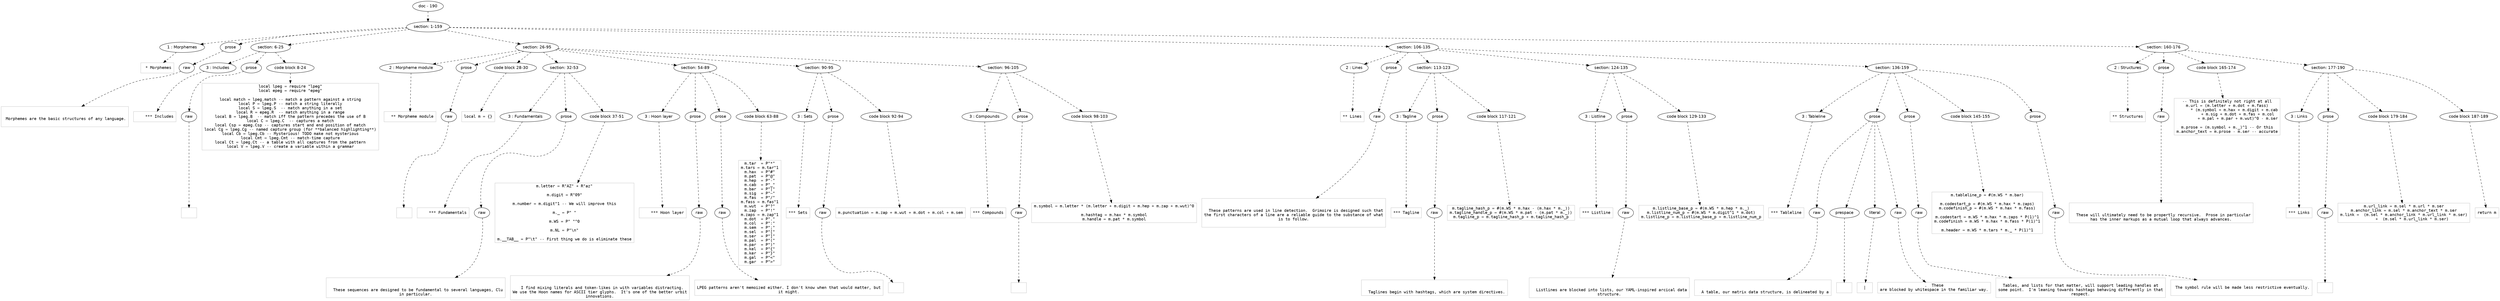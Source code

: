 digraph lpegNode {

node [fontname=Helvetica]
edge [style=dashed]

doc_0 [label="doc - 190"]


doc_0 -> { section_1}
{rank=same; section_1}

section_1 [label="section: 1-159"]


// END RANK doc_0

section_1 -> { header_2 prose_3 section_4 section_5 section_6 section_7}
{rank=same; header_2 prose_3 section_4 section_5 section_6 section_7}

header_2 [label="1 : Morphemes"]

prose_3 [label="prose"]

section_4 [label="section: 6-25"]

section_5 [label="section: 26-95"]

section_6 [label="section: 106-135"]

section_7 [label="section: 160-176"]


// END RANK section_1

header_2 -> leaf_8
leaf_8  [color=Gray,shape=rectangle,fontname=Inconsolata,label=" * Morphemes"]
// END RANK header_2

prose_3 -> { raw_9}
{rank=same; raw_9}

raw_9 [label="raw"]


// END RANK prose_3

raw_9 -> leaf_10
leaf_10  [color=Gray,shape=rectangle,fontname=Inconsolata,label="

 Morphemes are the basic structures of any language.

"]
// END RANK raw_9

section_4 -> { header_11 prose_12 codeblock_13}
{rank=same; header_11 prose_12 codeblock_13}

header_11 [label="3 : Includes"]

prose_12 [label="prose"]

codeblock_13 [label="code block 8-24"]


// END RANK section_4

header_11 -> leaf_14
leaf_14  [color=Gray,shape=rectangle,fontname=Inconsolata,label="    *** Includes"]
// END RANK header_11

prose_12 -> { raw_15}
{rank=same; raw_15}

raw_15 [label="raw"]


// END RANK prose_12

raw_15 -> leaf_16
leaf_16  [color=Gray,shape=rectangle,fontname=Inconsolata,label="
"]
// END RANK raw_15

codeblock_13 -> leaf_17
leaf_17  [color=Gray,shape=rectangle,fontname=Inconsolata,label="local lpeg = require \"lpeg\"
local epeg = require \"epeg\"

local match = lpeg.match -- match a pattern against a string
local P = lpeg.P -- match a string literally
local S = lpeg.S  -- match anything in a set
local R = epeg.R  -- match anything in a range
local B = lpeg.B  -- match iff the pattern precedes the use of B
local C = lpeg.C  -- captures a match
local Csp = epeg.Csp -- captures start and end position of match
local Cg = lpeg.Cg -- named capture group (for **balanced highlighting**)
local Cb = lpeg.Cb -- Mysterious! TODO make not mysterious
local Cmt = lpeg.Cmt -- match-time capture
local Ct = lpeg.Ct -- a table with all captures from the pattern
local V = lpeg.V -- create a variable within a grammar"]
// END RANK codeblock_13

section_5 -> { header_18 prose_19 codeblock_20 section_21 section_22 section_23 section_24}
{rank=same; header_18 prose_19 codeblock_20 section_21 section_22 section_23 section_24}

header_18 [label="2 : Morpheme module"]

prose_19 [label="prose"]

codeblock_20 [label="code block 28-30"]

section_21 [label="section: 32-53"]

section_22 [label="section: 54-89"]

section_23 [label="section: 90-95"]

section_24 [label="section: 96-105"]


// END RANK section_5

header_18 -> leaf_25
leaf_25  [color=Gray,shape=rectangle,fontname=Inconsolata,label="  ** Morpheme module"]
// END RANK header_18

prose_19 -> { raw_26}
{rank=same; raw_26}

raw_26 [label="raw"]


// END RANK prose_19

raw_26 -> leaf_27
leaf_27  [color=Gray,shape=rectangle,fontname=Inconsolata,label="
"]
// END RANK raw_26

codeblock_20 -> leaf_28
leaf_28  [color=Gray,shape=rectangle,fontname=Inconsolata,label="local m = {}"]
// END RANK codeblock_20

section_21 -> { header_29 prose_30 codeblock_31}
{rank=same; header_29 prose_30 codeblock_31}

header_29 [label="3 : Fundamentals"]

prose_30 [label="prose"]

codeblock_31 [label="code block 37-51"]


// END RANK section_21

header_29 -> leaf_32
leaf_32  [color=Gray,shape=rectangle,fontname=Inconsolata,label="    *** Fundamentals"]
// END RANK header_29

prose_30 -> { raw_33}
{rank=same; raw_33}

raw_33 [label="raw"]


// END RANK prose_30

raw_33 -> leaf_34
leaf_34  [color=Gray,shape=rectangle,fontname=Inconsolata,label="

  These sequences are designed to be fundamental to several languages, Clu
in particular.
"]
// END RANK raw_33

codeblock_31 -> leaf_35
leaf_35  [color=Gray,shape=rectangle,fontname=Inconsolata,label="m.letter = R\"AZ\" + R\"az\"

m.digit = R\"09\"

m.number = m.digit^1 -- We will improve this

m._ = P\" \"

m.WS = P\" \"^0

m.NL = P\"\\n\"

m.__TAB__ = P\"\\t\" -- First thing we do is eliminate these"]
// END RANK codeblock_31

section_22 -> { header_36 prose_37 prose_38 codeblock_39}
{rank=same; header_36 prose_37 prose_38 codeblock_39}

header_36 [label="3 : Hoon layer"]

prose_37 [label="prose"]

prose_38 [label="prose"]

codeblock_39 [label="code block 63-88"]


// END RANK section_22

header_36 -> leaf_40
leaf_40  [color=Gray,shape=rectangle,fontname=Inconsolata,label="    *** Hoon layer"]
// END RANK header_36

prose_37 -> { raw_41}
{rank=same; raw_41}

raw_41 [label="raw"]


// END RANK prose_37

raw_41 -> leaf_42
leaf_42  [color=Gray,shape=rectangle,fontname=Inconsolata,label="

  I find mixing literals and token-likes in with variables distracting.
We use the Hoon names for ASCII tier glyphs.  It's one of the better urbit
innovations.
"]
// END RANK raw_41

prose_38 -> { raw_43}
{rank=same; raw_43}

raw_43 [label="raw"]


// END RANK prose_38

raw_43 -> leaf_44
leaf_44  [color=Gray,shape=rectangle,fontname=Inconsolata,label="
LPEG patterns aren't memoized either. I don't know when that would matter, but
it might.
"]
// END RANK raw_43

codeblock_39 -> leaf_45
leaf_45  [color=Gray,shape=rectangle,fontname=Inconsolata,label="m.tar  = P\"*\"
m.tars = m.tar^1
m.hax  = P\"#\"
m.pat  = P\"@\"
m.hep  = P\"-\"
m.cab  = P\"_\"
m.bar  = P\"|\"
m.sig  = P\"~\"
m.fas  = P\"/\"
m.fass = m.fas^1
m.wut  = P\"?\"
m.zap  = P\"!\"
m.zaps = m.zap^1
m.dot  = P\".\"
m.col  = P\":\"
m.sem  = P\";\"
m.sel  = P\"[\"
m.ser  = P\"]\"
m.pal  = P\"(\"
m.par  = P\")\"
m.kel  = P\"{\"
m.ker  = P\"}\"
m.gal  = P\"<\"
m.gar  = P\">\""]
// END RANK codeblock_39

section_23 -> { header_46 prose_47 codeblock_48}
{rank=same; header_46 prose_47 codeblock_48}

header_46 [label="3 : Sets"]

prose_47 [label="prose"]

codeblock_48 [label="code block 92-94"]


// END RANK section_23

header_46 -> leaf_49
leaf_49  [color=Gray,shape=rectangle,fontname=Inconsolata,label="*** Sets"]
// END RANK header_46

prose_47 -> { raw_50}
{rank=same; raw_50}

raw_50 [label="raw"]


// END RANK prose_47

raw_50 -> leaf_51
leaf_51  [color=Gray,shape=rectangle,fontname=Inconsolata,label="
"]
// END RANK raw_50

codeblock_48 -> leaf_52
leaf_52  [color=Gray,shape=rectangle,fontname=Inconsolata,label="m.punctuation = m.zap + m.wut + m.dot + m.col + m.sem"]
// END RANK codeblock_48

section_24 -> { header_53 prose_54 codeblock_55}
{rank=same; header_53 prose_54 codeblock_55}

header_53 [label="3 : Compounds"]

prose_54 [label="prose"]

codeblock_55 [label="code block 98-103"]


// END RANK section_24

header_53 -> leaf_56
leaf_56  [color=Gray,shape=rectangle,fontname=Inconsolata,label="*** Compounds"]
// END RANK header_53

prose_54 -> { raw_57}
{rank=same; raw_57}

raw_57 [label="raw"]


// END RANK prose_54

raw_57 -> leaf_58
leaf_58  [color=Gray,shape=rectangle,fontname=Inconsolata,label="
"]
// END RANK raw_57

codeblock_55 -> leaf_59
leaf_59  [color=Gray,shape=rectangle,fontname=Inconsolata,label="m.symbol = m.letter * (m.letter + m.digit + m.hep + m.zap + m.wut)^0

m.hashtag = m.hax * m.symbol
m.handle = m.pat * m.symbol"]
// END RANK codeblock_55

section_6 -> { header_60 prose_61 section_62 section_63 section_64}
{rank=same; header_60 prose_61 section_62 section_63 section_64}

header_60 [label="2 : Lines"]

prose_61 [label="prose"]

section_62 [label="section: 113-123"]

section_63 [label="section: 124-135"]

section_64 [label="section: 136-159"]


// END RANK section_6

header_60 -> leaf_65
leaf_65  [color=Gray,shape=rectangle,fontname=Inconsolata,label="** Lines"]
// END RANK header_60

prose_61 -> { raw_66}
{rank=same; raw_66}

raw_66 [label="raw"]


// END RANK prose_61

raw_66 -> leaf_67
leaf_67  [color=Gray,shape=rectangle,fontname=Inconsolata,label="

  These patterns are used in line detection.  Grimoire is designed such that
the first characters of a line are a reliable guide to the substance of what
is to follow.

"]
// END RANK raw_66

section_62 -> { header_68 prose_69 codeblock_70}
{rank=same; header_68 prose_69 codeblock_70}

header_68 [label="3 : Tagline"]

prose_69 [label="prose"]

codeblock_70 [label="code block 117-121"]


// END RANK section_62

header_68 -> leaf_71
leaf_71  [color=Gray,shape=rectangle,fontname=Inconsolata,label="*** Tagline"]
// END RANK header_68

prose_69 -> { raw_72}
{rank=same; raw_72}

raw_72 [label="raw"]


// END RANK prose_69

raw_72 -> leaf_73
leaf_73  [color=Gray,shape=rectangle,fontname=Inconsolata,label="

  Taglines begin with hashtags, which are system directives.
"]
// END RANK raw_72

codeblock_70 -> leaf_74
leaf_74  [color=Gray,shape=rectangle,fontname=Inconsolata,label="m.tagline_hash_p = #(m.WS * m.hax - (m.hax * m._))
m.tagline_handle_p = #(m.WS * m.pat - (m.pat * m._))
m.tagline_p = m.tagline_hash_p + m.tagline_hash_p"]
// END RANK codeblock_70

section_63 -> { header_75 prose_76 codeblock_77}
{rank=same; header_75 prose_76 codeblock_77}

header_75 [label="3 : Listline"]

prose_76 [label="prose"]

codeblock_77 [label="code block 129-133"]


// END RANK section_63

header_75 -> leaf_78
leaf_78  [color=Gray,shape=rectangle,fontname=Inconsolata,label="*** Listline"]
// END RANK header_75

prose_76 -> { raw_79}
{rank=same; raw_79}

raw_79 [label="raw"]


// END RANK prose_76

raw_79 -> leaf_80
leaf_80  [color=Gray,shape=rectangle,fontname=Inconsolata,label="

  Listlines are blocked into lists, our YAML-inspired arcical data
structure.
"]
// END RANK raw_79

codeblock_77 -> leaf_81
leaf_81  [color=Gray,shape=rectangle,fontname=Inconsolata,label="m.listline_base_p = #(m.WS * m.hep * m._)
m.listline_num_p = #(m.WS * m.digit^1 * m.dot)
m.listline_p = m.listline_base_p + m.listline_num_p"]
// END RANK codeblock_77

section_64 -> { header_82 prose_83 prose_84 codeblock_85 prose_86}
{rank=same; header_82 prose_83 prose_84 codeblock_85 prose_86}

header_82 [label="3 : Tableline"]

prose_83 [label="prose"]

prose_84 [label="prose"]

codeblock_85 [label="code block 145-155"]

prose_86 [label="prose"]


// END RANK section_64

header_82 -> leaf_87
leaf_87  [color=Gray,shape=rectangle,fontname=Inconsolata,label="*** Tableline"]
// END RANK header_82

prose_83 -> { raw_88 prespace_89 literal_90 raw_91}
{rank=same; raw_88 prespace_89 literal_90 raw_91}

raw_88 [label="raw"]

prespace_89 [label="prespace"]

literal_90 [label="literal"]

raw_91 [label="raw"]


// END RANK prose_83

raw_88 -> leaf_92
leaf_92  [color=Gray,shape=rectangle,fontname=Inconsolata,label="

  A table, our matrix data structure, is delineated by a"]
// END RANK raw_88

prespace_89 -> leaf_93
leaf_93  [color=Gray,shape=rectangle,fontname=Inconsolata,label=" "]
// END RANK prespace_89

literal_90 -> leaf_94
leaf_94  [color=Gray,shape=rectangle,fontname=Inconsolata,label="|"]
// END RANK literal_90

raw_91 -> leaf_95
leaf_95  [color=Gray,shape=rectangle,fontname=Inconsolata,label=".  These
are blocked by whitespace in the familiar way.
"]
// END RANK raw_91

prose_84 -> { raw_96}
{rank=same; raw_96}

raw_96 [label="raw"]


// END RANK prose_84

raw_96 -> leaf_97
leaf_97  [color=Gray,shape=rectangle,fontname=Inconsolata,label="
Tables, and lists for that matter, will support leading handles at
some point.  I'm leaning towards hashtags behaving differently in that
respect.
"]
// END RANK raw_96

codeblock_85 -> leaf_98
leaf_98  [color=Gray,shape=rectangle,fontname=Inconsolata,label="m.tableline_p = #(m.WS * m.bar)

m.codestart_p = #(m.WS * m.hax * m.zaps)
m.codefinish_p = #(m.WS * m.hax * m.fass)

m.codestart = m.WS * m.hax * m.zaps * P(1)^1
m.codefinish = m.WS * m.hax * m.fass * P(1)^1

m.header = m.WS * m.tars * m._ * P(1)^1"]
// END RANK codeblock_85

prose_86 -> { raw_99}
{rank=same; raw_99}

raw_99 [label="raw"]


// END RANK prose_86

raw_99 -> leaf_100
leaf_100  [color=Gray,shape=rectangle,fontname=Inconsolata,label="
 The symbol rule will be made less restrictive eventually.

"]
// END RANK raw_99

section_7 -> { header_101 prose_102 codeblock_103 section_104}
{rank=same; header_101 prose_102 codeblock_103 section_104}

header_101 [label="2 : Structures"]

prose_102 [label="prose"]

codeblock_103 [label="code block 165-174"]

section_104 [label="section: 177-190"]


// END RANK section_7

header_101 -> leaf_105
leaf_105  [color=Gray,shape=rectangle,fontname=Inconsolata,label="** Structures"]
// END RANK header_101

prose_102 -> { raw_106}
{rank=same; raw_106}

raw_106 [label="raw"]


// END RANK prose_102

raw_106 -> leaf_107
leaf_107  [color=Gray,shape=rectangle,fontname=Inconsolata,label="

  These will ultimately need to be propertly recursive.  Prose in particular
has the inner markups as a mutual loop that always advances.
"]
// END RANK raw_106

codeblock_103 -> leaf_108
leaf_108  [color=Gray,shape=rectangle,fontname=Inconsolata,label="-- This is definitely not right at all
m.url = (m.letter + m.dot + m.fass)
      * (m.symbol + m.hax + m.digit + m.cab
         + m.sig + m.dot + m.fas + m.col
         + m.pal + m.par + m.wut)^0 - m.ser

m.prose = (m.symbol + m._)^1 -- Or this
m.anchor_text = m.prose - m.ser -- accurate"]
// END RANK codeblock_103

section_104 -> { header_109 prose_110 codeblock_111 codeblock_112}
{rank=same; header_109 prose_110 codeblock_111 codeblock_112}

header_109 [label="3 : Links"]

prose_110 [label="prose"]

codeblock_111 [label="code block 179-184"]

codeblock_112 [label="code block 187-189"]


// END RANK section_104

header_109 -> leaf_113
leaf_113  [color=Gray,shape=rectangle,fontname=Inconsolata,label="*** Links"]
// END RANK header_109

prose_110 -> { raw_114}
{rank=same; raw_114}

raw_114 [label="raw"]


// END RANK prose_110

raw_114 -> leaf_115
leaf_115  [color=Gray,shape=rectangle,fontname=Inconsolata,label="
"]
// END RANK raw_114

codeblock_111 -> leaf_116
leaf_116  [color=Gray,shape=rectangle,fontname=Inconsolata,label="m.url_link = m.sel * m.url * m.ser
m.anchor_link = m.sel * m.anchor_text * m.ser
m.link =  (m.sel * m.anchor_link * m.url_link * m.ser)
       +  (m.sel * m.url_link * m.ser)"]
// END RANK codeblock_111

codeblock_112 -> leaf_117
leaf_117  [color=Gray,shape=rectangle,fontname=Inconsolata,label="return m"]
// END RANK codeblock_112


}
